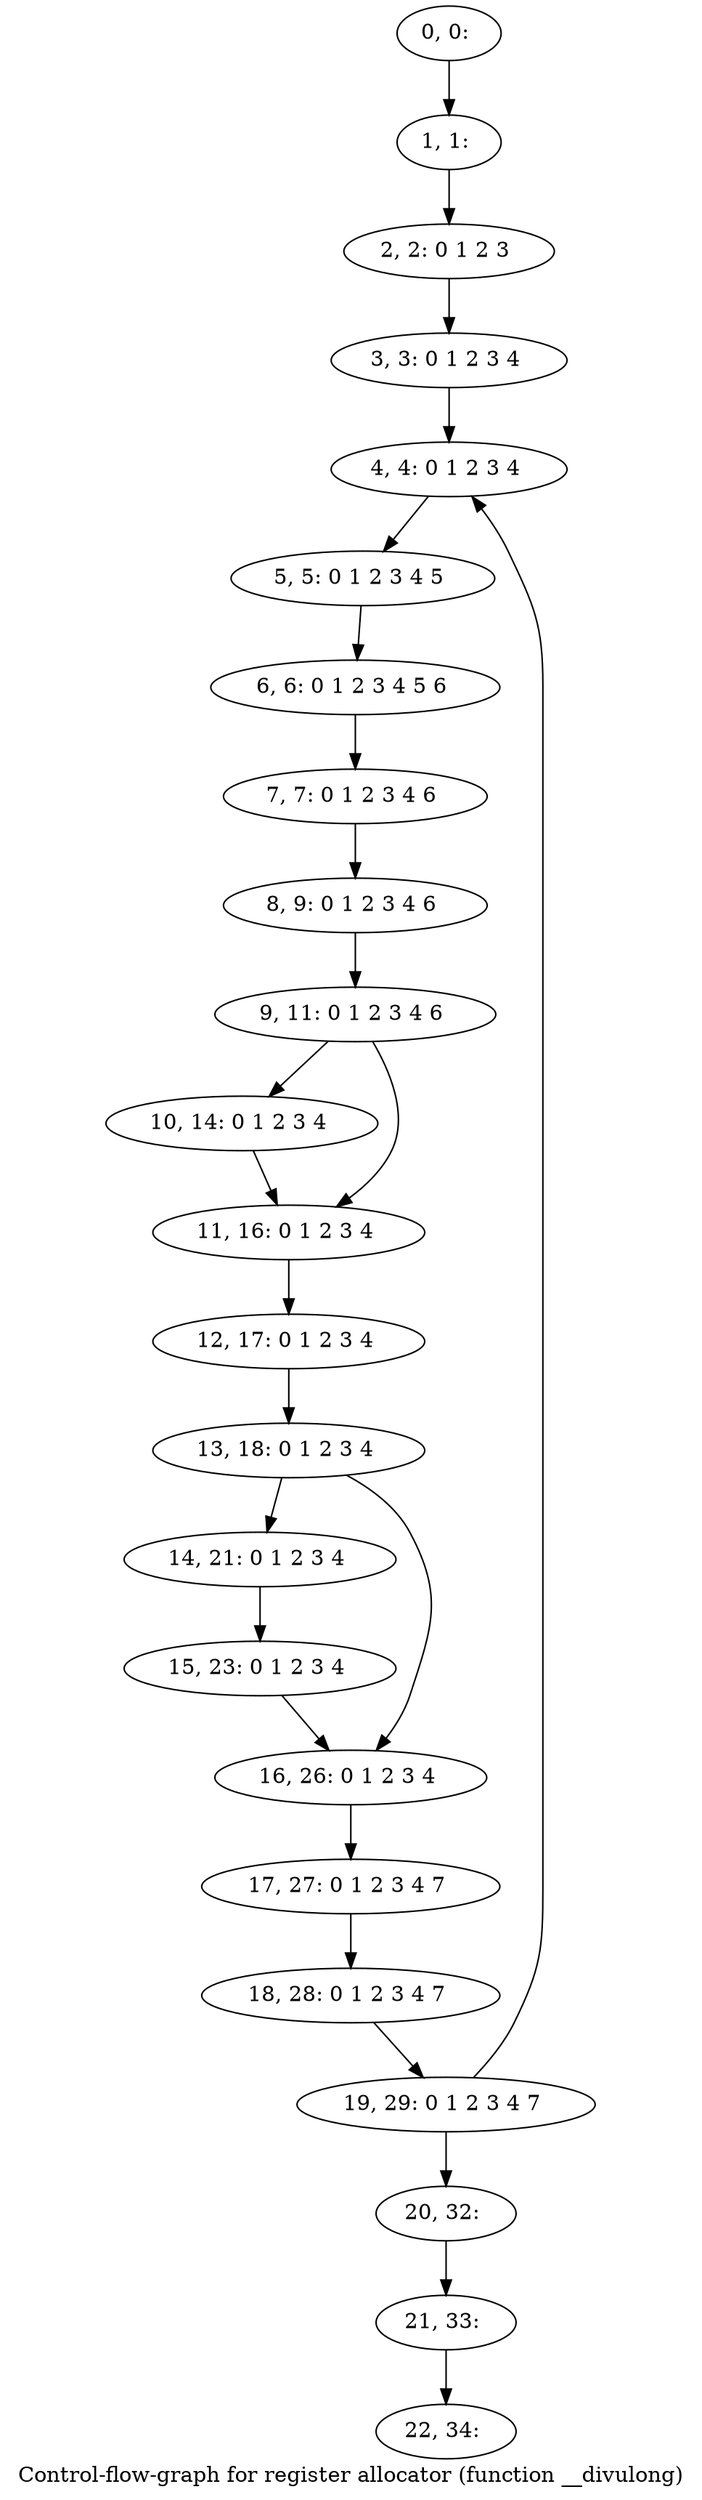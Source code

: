 digraph G {
graph [label="Control-flow-graph for register allocator (function __divulong)"]
0[label="0, 0: "];
1[label="1, 1: "];
2[label="2, 2: 0 1 2 3 "];
3[label="3, 3: 0 1 2 3 4 "];
4[label="4, 4: 0 1 2 3 4 "];
5[label="5, 5: 0 1 2 3 4 5 "];
6[label="6, 6: 0 1 2 3 4 5 6 "];
7[label="7, 7: 0 1 2 3 4 6 "];
8[label="8, 9: 0 1 2 3 4 6 "];
9[label="9, 11: 0 1 2 3 4 6 "];
10[label="10, 14: 0 1 2 3 4 "];
11[label="11, 16: 0 1 2 3 4 "];
12[label="12, 17: 0 1 2 3 4 "];
13[label="13, 18: 0 1 2 3 4 "];
14[label="14, 21: 0 1 2 3 4 "];
15[label="15, 23: 0 1 2 3 4 "];
16[label="16, 26: 0 1 2 3 4 "];
17[label="17, 27: 0 1 2 3 4 7 "];
18[label="18, 28: 0 1 2 3 4 7 "];
19[label="19, 29: 0 1 2 3 4 7 "];
20[label="20, 32: "];
21[label="21, 33: "];
22[label="22, 34: "];
0->1 ;
1->2 ;
2->3 ;
3->4 ;
4->5 ;
5->6 ;
6->7 ;
7->8 ;
8->9 ;
9->10 ;
9->11 ;
10->11 ;
11->12 ;
12->13 ;
13->14 ;
13->16 ;
14->15 ;
15->16 ;
16->17 ;
17->18 ;
18->19 ;
19->20 ;
19->4 ;
20->21 ;
21->22 ;
}
